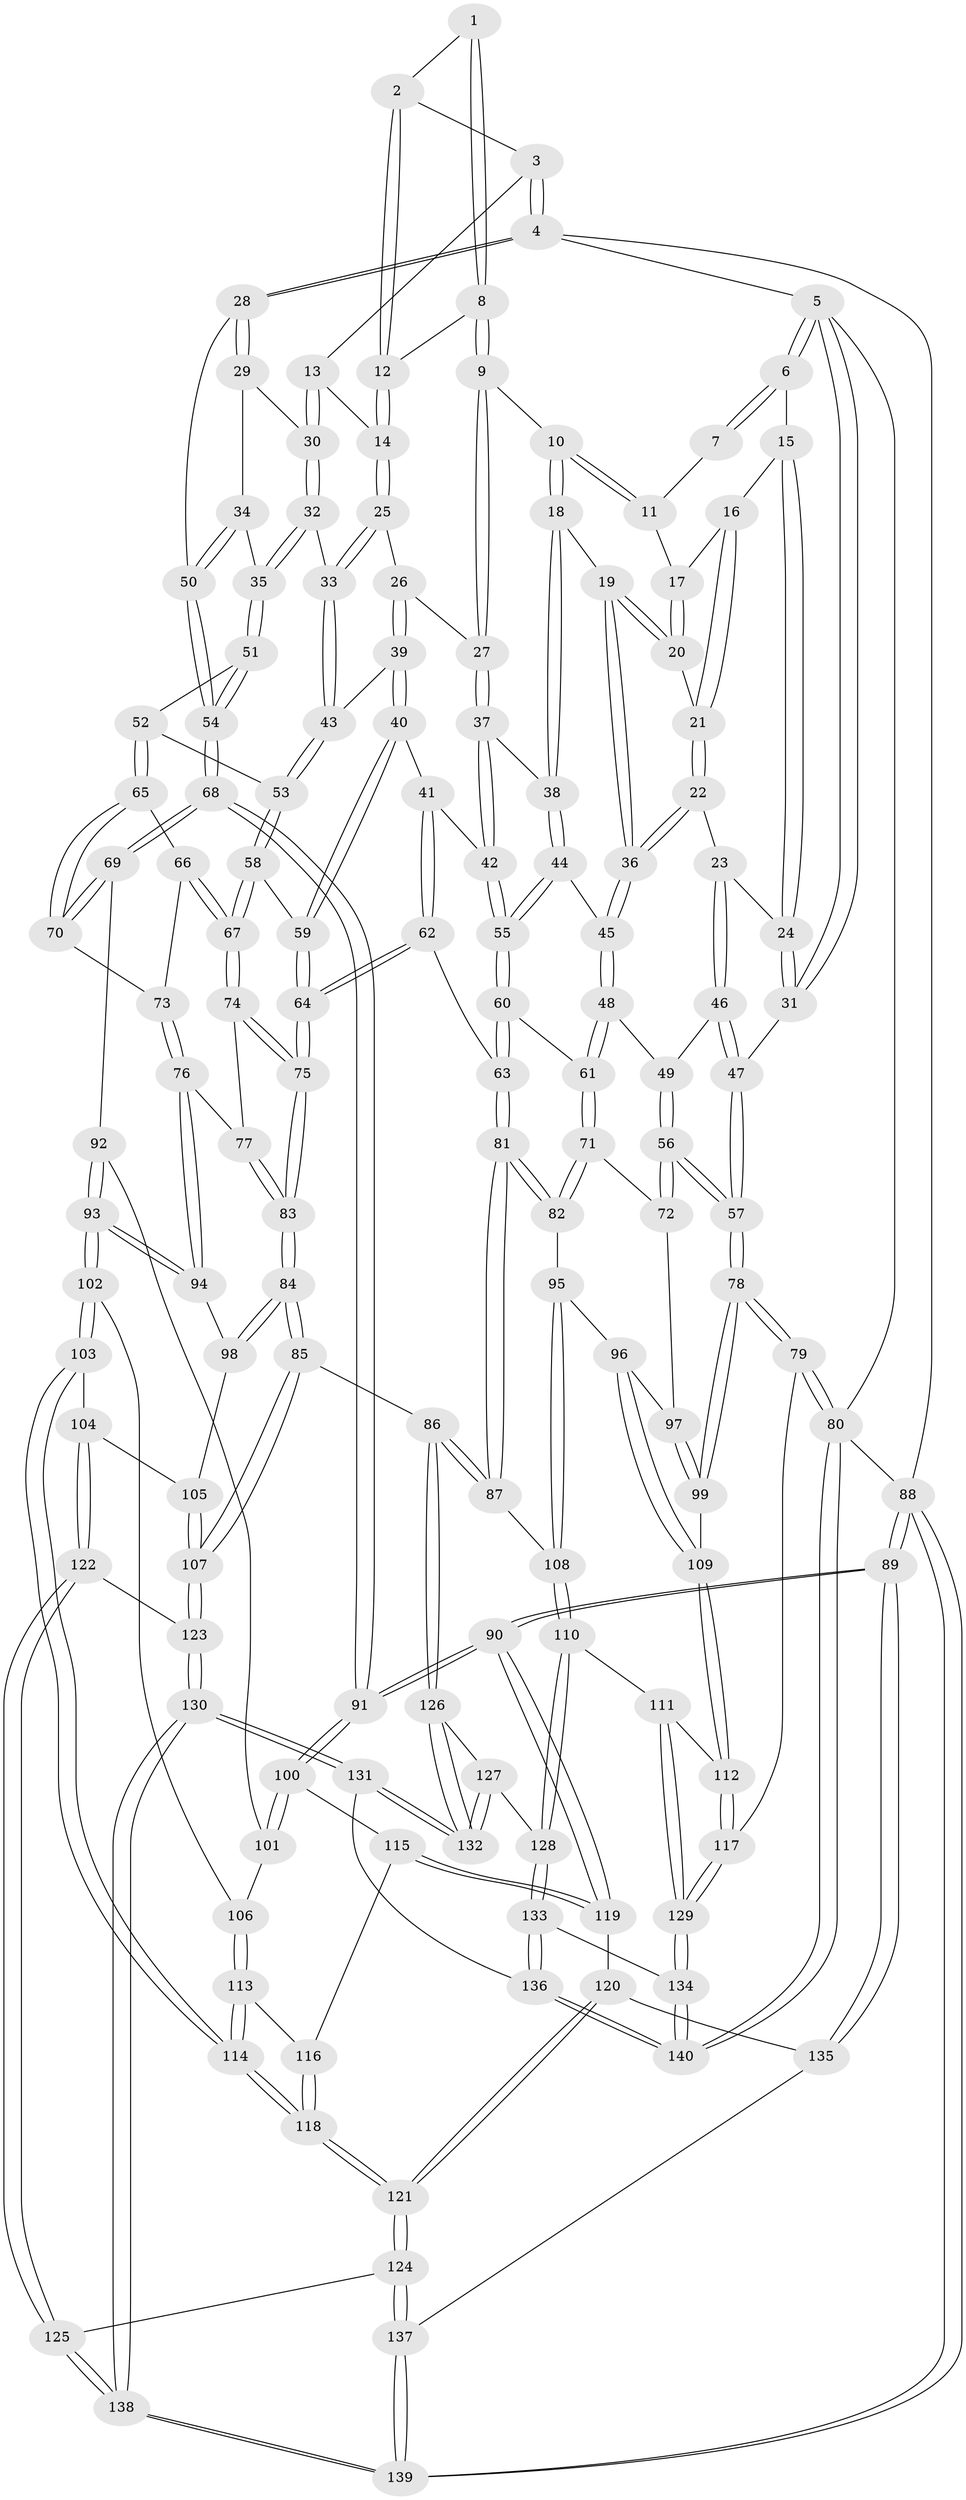 // Generated by graph-tools (version 1.1) at 2025/51/03/09/25 03:51:02]
// undirected, 140 vertices, 347 edges
graph export_dot {
graph [start="1"]
  node [color=gray90,style=filled];
  1 [pos="+0.5185668197224953+0"];
  2 [pos="+0.6040061853962535+0"];
  3 [pos="+0.8345395999179119+0"];
  4 [pos="+1+0"];
  5 [pos="+0+0"];
  6 [pos="+0+0"];
  7 [pos="+0.3430741911230003+0"];
  8 [pos="+0.4769287920152701+0.057711335978455666"];
  9 [pos="+0.46106601292994415+0.11665782901131609"];
  10 [pos="+0.390389761504678+0.10609485435482383"];
  11 [pos="+0.33456578733893017+0"];
  12 [pos="+0.6080796126245558+0.051739968666542215"];
  13 [pos="+0.7662205131618179+0.056215179533495696"];
  14 [pos="+0.6091233994344946+0.0655734272659409"];
  15 [pos="+0.09694993500962497+0"];
  16 [pos="+0.11988156901009145+0.016287142580624685"];
  17 [pos="+0.2734602606581165+0.05991150871575779"];
  18 [pos="+0.3291490695949535+0.17614883244380802"];
  19 [pos="+0.3142526164316175+0.16745442334104765"];
  20 [pos="+0.2532318809957637+0.11648928064799913"];
  21 [pos="+0.18755866216377415+0.1301086391519798"];
  22 [pos="+0.16442928120404307+0.2000581641764681"];
  23 [pos="+0.0980706982186656+0.19968891727649404"];
  24 [pos="+0.06759807788358466+0.17575325803044803"];
  25 [pos="+0.6033125029302623+0.13664970686813013"];
  26 [pos="+0.538982207412846+0.1523931218782571"];
  27 [pos="+0.4658926933723589+0.12114731936414289"];
  28 [pos="+1+0"];
  29 [pos="+0.8540571812379905+0.139503469095911"];
  30 [pos="+0.7644632469996349+0.10256669963273651"];
  31 [pos="+0+0.17535844227477257"];
  32 [pos="+0.6876765583126179+0.18861526900379993"];
  33 [pos="+0.6778440991984915+0.19039900063753917"];
  34 [pos="+0.8344191385110443+0.23473418225446605"];
  35 [pos="+0.8049127905330602+0.25596164839093055"];
  36 [pos="+0.16855039219978726+0.2056942166302052"];
  37 [pos="+0.407251267788625+0.2744736076829975"];
  38 [pos="+0.3333317630286338+0.24596442127988966"];
  39 [pos="+0.4967021888852367+0.2933738369700627"];
  40 [pos="+0.4679743318243072+0.3206927473239656"];
  41 [pos="+0.4654196307152767+0.32090518275457824"];
  42 [pos="+0.46087169149643753+0.32034446101366565"];
  43 [pos="+0.6476712780863694+0.27725460103465066"];
  44 [pos="+0.26371037124577545+0.29371350075388974"];
  45 [pos="+0.2259593474388997+0.31333333744725816"];
  46 [pos="+0.06050833039899359+0.28379814642165285"];
  47 [pos="+0+0.2986962931233695"];
  48 [pos="+0.2058871863182978+0.36160660114376386"];
  49 [pos="+0.0986072071740977+0.3253090303468235"];
  50 [pos="+1+0.25985109938000883"];
  51 [pos="+0.8098750450509984+0.33469323987616134"];
  52 [pos="+0.7783680660073945+0.3793986859568295"];
  53 [pos="+0.6685651048063074+0.36707203293204516"];
  54 [pos="+1+0.3672651680335206"];
  55 [pos="+0.39261385882251465+0.3864787469000425"];
  56 [pos="+0+0.4912522062194259"];
  57 [pos="+0+0.4975181408262303"];
  58 [pos="+0.6203690348058004+0.42006383021565563"];
  59 [pos="+0.5833663493721953+0.4306504847002834"];
  60 [pos="+0.34219721590485874+0.4589185171280373"];
  61 [pos="+0.21209867907747296+0.44260937667416556"];
  62 [pos="+0.45621770348832785+0.5017614970280223"];
  63 [pos="+0.39358331787200845+0.5113675600532392"];
  64 [pos="+0.536225786277094+0.515209162993122"];
  65 [pos="+0.7957658148443747+0.4296618979232178"];
  66 [pos="+0.7685292507003157+0.4636283999907058"];
  67 [pos="+0.7003562048690517+0.5157422860736095"];
  68 [pos="+1+0.449066111722431"];
  69 [pos="+0.9220307208837027+0.5140583990640291"];
  70 [pos="+0.9102214487359835+0.5074049200361657"];
  71 [pos="+0.1764163179298652+0.49117973995194836"];
  72 [pos="+0.00834880757412854+0.4960479204053932"];
  73 [pos="+0.7813729956761858+0.5260913563253303"];
  74 [pos="+0.7002849041950132+0.5192693493691056"];
  75 [pos="+0.5638746705000633+0.5984090055467108"];
  76 [pos="+0.7496611684306348+0.5925315767274422"];
  77 [pos="+0.7389598524422086+0.5844560555831255"];
  78 [pos="+0+0.6155226313562934"];
  79 [pos="+0+0.7677083231122446"];
  80 [pos="+0+1"];
  81 [pos="+0.3728411808856592+0.6452307152597919"];
  82 [pos="+0.19825843733456583+0.5821102700546117"];
  83 [pos="+0.5635144983481036+0.6368171772700483"];
  84 [pos="+0.5556208201484775+0.6704858239519091"];
  85 [pos="+0.5215455402074718+0.7320459915060221"];
  86 [pos="+0.5089799114096784+0.7348423088721827"];
  87 [pos="+0.4073509784955057+0.7103684406357201"];
  88 [pos="+1+1"];
  89 [pos="+1+0.9907318842478812"];
  90 [pos="+1+0.8495609729424947"];
  91 [pos="+1+0.6836281109867615"];
  92 [pos="+0.8448458572336306+0.6166875350740959"];
  93 [pos="+0.823488596148421+0.6275993455659631"];
  94 [pos="+0.768689339391912+0.6149186989801915"];
  95 [pos="+0.17507766673231903+0.6430076087263645"];
  96 [pos="+0.162744603294568+0.6579748295381895"];
  97 [pos="+0.09003860147503576+0.6384367675066496"];
  98 [pos="+0.7210036193346179+0.6638341330213618"];
  99 [pos="+0+0.6466336387955767"];
  100 [pos="+1+0.7160509736343077"];
  101 [pos="+0.9104598125150059+0.6729950107080078"];
  102 [pos="+0.8200257575497856+0.7056769560593975"];
  103 [pos="+0.7639345716447431+0.7747126366250252"];
  104 [pos="+0.7605215760418813+0.7745405848411478"];
  105 [pos="+0.721815194128927+0.6860182324526117"];
  106 [pos="+0.8809260049835365+0.7499173285400057"];
  107 [pos="+0.6111248825977048+0.8026260025233658"];
  108 [pos="+0.3273967836918179+0.7669939518411157"];
  109 [pos="+0.13460541601226098+0.7275596756955276"];
  110 [pos="+0.29915571513593975+0.8033258650667855"];
  111 [pos="+0.19750875753076988+0.8087282190383354"];
  112 [pos="+0.13465438790191564+0.7652962690558627"];
  113 [pos="+0.8929745715078472+0.7666839642541764"];
  114 [pos="+0.7687211202245183+0.7798476391787817"];
  115 [pos="+0.913708256168747+0.7775252510347416"];
  116 [pos="+0.90164572761941+0.7760842846934493"];
  117 [pos="+0.05776866563723603+0.8140977347516124"];
  118 [pos="+0.8228485852339847+0.8498360030072972"];
  119 [pos="+0.9323258414177785+0.8322322505677078"];
  120 [pos="+0.9210836184167215+0.8776754966710111"];
  121 [pos="+0.8241701957896975+0.8660947330734484"];
  122 [pos="+0.6394745508266305+0.8145309200725609"];
  123 [pos="+0.6221387952146171+0.8134756350525231"];
  124 [pos="+0.8148193690582061+0.88662954476639"];
  125 [pos="+0.7679918319009426+0.9188526096534021"];
  126 [pos="+0.4795415368074472+0.8231077720860133"];
  127 [pos="+0.38002235394249567+0.8924805307955641"];
  128 [pos="+0.31004378303172025+0.8532037692517358"];
  129 [pos="+0.13304899789455824+1"];
  130 [pos="+0.5891386257847406+1"];
  131 [pos="+0.47480124370223964+1"];
  132 [pos="+0.46564117985679593+1"];
  133 [pos="+0.3037192235460472+0.8745140793840993"];
  134 [pos="+0.1335500853245958+1"];
  135 [pos="+0.9300187679252379+0.8898123054620564"];
  136 [pos="+0.46949675348146547+1"];
  137 [pos="+0.8933147243245311+0.9796026373828984"];
  138 [pos="+0.6702404650038041+1"];
  139 [pos="+0.9817470675347642+1"];
  140 [pos="+0.10461295113614734+1"];
  1 -- 2;
  1 -- 8;
  1 -- 8;
  2 -- 3;
  2 -- 12;
  2 -- 12;
  3 -- 4;
  3 -- 4;
  3 -- 13;
  4 -- 5;
  4 -- 28;
  4 -- 28;
  4 -- 88;
  5 -- 6;
  5 -- 6;
  5 -- 31;
  5 -- 31;
  5 -- 80;
  6 -- 7;
  6 -- 7;
  6 -- 15;
  7 -- 11;
  8 -- 9;
  8 -- 9;
  8 -- 12;
  9 -- 10;
  9 -- 27;
  9 -- 27;
  10 -- 11;
  10 -- 11;
  10 -- 18;
  10 -- 18;
  11 -- 17;
  12 -- 14;
  12 -- 14;
  13 -- 14;
  13 -- 30;
  13 -- 30;
  14 -- 25;
  14 -- 25;
  15 -- 16;
  15 -- 24;
  15 -- 24;
  16 -- 17;
  16 -- 21;
  16 -- 21;
  17 -- 20;
  17 -- 20;
  18 -- 19;
  18 -- 38;
  18 -- 38;
  19 -- 20;
  19 -- 20;
  19 -- 36;
  19 -- 36;
  20 -- 21;
  21 -- 22;
  21 -- 22;
  22 -- 23;
  22 -- 36;
  22 -- 36;
  23 -- 24;
  23 -- 46;
  23 -- 46;
  24 -- 31;
  24 -- 31;
  25 -- 26;
  25 -- 33;
  25 -- 33;
  26 -- 27;
  26 -- 39;
  26 -- 39;
  27 -- 37;
  27 -- 37;
  28 -- 29;
  28 -- 29;
  28 -- 50;
  29 -- 30;
  29 -- 34;
  30 -- 32;
  30 -- 32;
  31 -- 47;
  32 -- 33;
  32 -- 35;
  32 -- 35;
  33 -- 43;
  33 -- 43;
  34 -- 35;
  34 -- 50;
  34 -- 50;
  35 -- 51;
  35 -- 51;
  36 -- 45;
  36 -- 45;
  37 -- 38;
  37 -- 42;
  37 -- 42;
  38 -- 44;
  38 -- 44;
  39 -- 40;
  39 -- 40;
  39 -- 43;
  40 -- 41;
  40 -- 59;
  40 -- 59;
  41 -- 42;
  41 -- 62;
  41 -- 62;
  42 -- 55;
  42 -- 55;
  43 -- 53;
  43 -- 53;
  44 -- 45;
  44 -- 55;
  44 -- 55;
  45 -- 48;
  45 -- 48;
  46 -- 47;
  46 -- 47;
  46 -- 49;
  47 -- 57;
  47 -- 57;
  48 -- 49;
  48 -- 61;
  48 -- 61;
  49 -- 56;
  49 -- 56;
  50 -- 54;
  50 -- 54;
  51 -- 52;
  51 -- 54;
  51 -- 54;
  52 -- 53;
  52 -- 65;
  52 -- 65;
  53 -- 58;
  53 -- 58;
  54 -- 68;
  54 -- 68;
  55 -- 60;
  55 -- 60;
  56 -- 57;
  56 -- 57;
  56 -- 72;
  56 -- 72;
  57 -- 78;
  57 -- 78;
  58 -- 59;
  58 -- 67;
  58 -- 67;
  59 -- 64;
  59 -- 64;
  60 -- 61;
  60 -- 63;
  60 -- 63;
  61 -- 71;
  61 -- 71;
  62 -- 63;
  62 -- 64;
  62 -- 64;
  63 -- 81;
  63 -- 81;
  64 -- 75;
  64 -- 75;
  65 -- 66;
  65 -- 70;
  65 -- 70;
  66 -- 67;
  66 -- 67;
  66 -- 73;
  67 -- 74;
  67 -- 74;
  68 -- 69;
  68 -- 69;
  68 -- 91;
  68 -- 91;
  69 -- 70;
  69 -- 70;
  69 -- 92;
  70 -- 73;
  71 -- 72;
  71 -- 82;
  71 -- 82;
  72 -- 97;
  73 -- 76;
  73 -- 76;
  74 -- 75;
  74 -- 75;
  74 -- 77;
  75 -- 83;
  75 -- 83;
  76 -- 77;
  76 -- 94;
  76 -- 94;
  77 -- 83;
  77 -- 83;
  78 -- 79;
  78 -- 79;
  78 -- 99;
  78 -- 99;
  79 -- 80;
  79 -- 80;
  79 -- 117;
  80 -- 140;
  80 -- 140;
  80 -- 88;
  81 -- 82;
  81 -- 82;
  81 -- 87;
  81 -- 87;
  82 -- 95;
  83 -- 84;
  83 -- 84;
  84 -- 85;
  84 -- 85;
  84 -- 98;
  84 -- 98;
  85 -- 86;
  85 -- 107;
  85 -- 107;
  86 -- 87;
  86 -- 87;
  86 -- 126;
  86 -- 126;
  87 -- 108;
  88 -- 89;
  88 -- 89;
  88 -- 139;
  88 -- 139;
  89 -- 90;
  89 -- 90;
  89 -- 135;
  89 -- 135;
  90 -- 91;
  90 -- 91;
  90 -- 119;
  90 -- 119;
  91 -- 100;
  91 -- 100;
  92 -- 93;
  92 -- 93;
  92 -- 101;
  93 -- 94;
  93 -- 94;
  93 -- 102;
  93 -- 102;
  94 -- 98;
  95 -- 96;
  95 -- 108;
  95 -- 108;
  96 -- 97;
  96 -- 109;
  96 -- 109;
  97 -- 99;
  97 -- 99;
  98 -- 105;
  99 -- 109;
  100 -- 101;
  100 -- 101;
  100 -- 115;
  101 -- 106;
  102 -- 103;
  102 -- 103;
  102 -- 106;
  103 -- 104;
  103 -- 114;
  103 -- 114;
  104 -- 105;
  104 -- 122;
  104 -- 122;
  105 -- 107;
  105 -- 107;
  106 -- 113;
  106 -- 113;
  107 -- 123;
  107 -- 123;
  108 -- 110;
  108 -- 110;
  109 -- 112;
  109 -- 112;
  110 -- 111;
  110 -- 128;
  110 -- 128;
  111 -- 112;
  111 -- 129;
  111 -- 129;
  112 -- 117;
  112 -- 117;
  113 -- 114;
  113 -- 114;
  113 -- 116;
  114 -- 118;
  114 -- 118;
  115 -- 116;
  115 -- 119;
  115 -- 119;
  116 -- 118;
  116 -- 118;
  117 -- 129;
  117 -- 129;
  118 -- 121;
  118 -- 121;
  119 -- 120;
  120 -- 121;
  120 -- 121;
  120 -- 135;
  121 -- 124;
  121 -- 124;
  122 -- 123;
  122 -- 125;
  122 -- 125;
  123 -- 130;
  123 -- 130;
  124 -- 125;
  124 -- 137;
  124 -- 137;
  125 -- 138;
  125 -- 138;
  126 -- 127;
  126 -- 132;
  126 -- 132;
  127 -- 128;
  127 -- 132;
  127 -- 132;
  128 -- 133;
  128 -- 133;
  129 -- 134;
  129 -- 134;
  130 -- 131;
  130 -- 131;
  130 -- 138;
  130 -- 138;
  131 -- 132;
  131 -- 132;
  131 -- 136;
  133 -- 134;
  133 -- 136;
  133 -- 136;
  134 -- 140;
  134 -- 140;
  135 -- 137;
  136 -- 140;
  136 -- 140;
  137 -- 139;
  137 -- 139;
  138 -- 139;
  138 -- 139;
}
